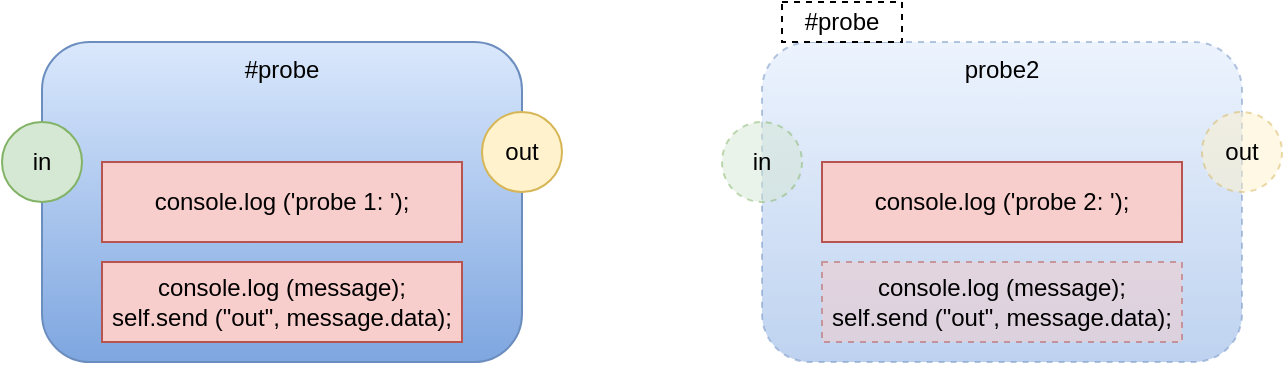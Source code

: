 <mxfile version="14.6.13" type="device" pages="2"><diagram id="BiYNFrye2SQa4-550z0P" name="diagram"><mxGraphModel dx="1106" dy="1702" grid="1" gridSize="10" guides="1" tooltips="1" connect="1" arrows="1" fold="1" page="1" pageScale="1" pageWidth="1100" pageHeight="850" math="0" shadow="0"><root><mxCell id="0"/><mxCell id="1" parent="0"/><mxCell id="xD4P6m8owGtJteHo7k4S-1" value="#probe" style="rounded=1;whiteSpace=wrap;html=1;fillColor=#dae8fc;strokeColor=#6c8ebf;gradientColor=#7ea6e0;verticalAlign=top;" vertex="1" parent="1"><mxGeometry x="120" y="-760" width="240" height="160" as="geometry"/></mxCell><mxCell id="xD4P6m8owGtJteHo7k4S-2" value="out" style="ellipse;whiteSpace=wrap;html=1;aspect=fixed;fillColor=#fff2cc;strokeColor=#d6b656;" vertex="1" parent="1"><mxGeometry x="340" y="-725" width="40" height="40" as="geometry"/></mxCell><mxCell id="xD4P6m8owGtJteHo7k4S-3" value="console.log ('probe 1: ');" style="rounded=0;whiteSpace=wrap;html=1;fillColor=#f8cecc;strokeColor=#b85450;" vertex="1" parent="1"><mxGeometry x="150" y="-700" width="180" height="40" as="geometry"/></mxCell><mxCell id="xD4P6m8owGtJteHo7k4S-4" value="in" style="ellipse;whiteSpace=wrap;html=1;aspect=fixed;fillColor=#d5e8d4;strokeColor=#82b366;" vertex="1" parent="1"><mxGeometry x="100" y="-720" width="40" height="40" as="geometry"/></mxCell><mxCell id="xD4P6m8owGtJteHo7k4S-16" value="console.log (message);&lt;br&gt;self.send (&quot;out&quot;, message.data);" style="rounded=0;whiteSpace=wrap;html=1;fillColor=#f8cecc;strokeColor=#b85450;" vertex="1" parent="1"><mxGeometry x="150" y="-650" width="180" height="40" as="geometry"/></mxCell><mxCell id="xD4P6m8owGtJteHo7k4S-17" value="probe2" style="rounded=1;whiteSpace=wrap;html=1;fillColor=#dae8fc;strokeColor=#6c8ebf;gradientColor=#7ea6e0;verticalAlign=top;opacity=50;dashed=1;" vertex="1" parent="1"><mxGeometry x="480" y="-760" width="240" height="160" as="geometry"/></mxCell><mxCell id="xD4P6m8owGtJteHo7k4S-18" value="out" style="ellipse;whiteSpace=wrap;html=1;aspect=fixed;fillColor=#fff2cc;strokeColor=#d6b656;opacity=50;dashed=1;" vertex="1" parent="1"><mxGeometry x="700" y="-725" width="40" height="40" as="geometry"/></mxCell><mxCell id="xD4P6m8owGtJteHo7k4S-19" value="console.log ('probe 2: ');" style="rounded=0;whiteSpace=wrap;html=1;fillColor=#f8cecc;strokeColor=#b85450;" vertex="1" parent="1"><mxGeometry x="510" y="-700" width="180" height="40" as="geometry"/></mxCell><mxCell id="xD4P6m8owGtJteHo7k4S-20" value="in" style="ellipse;whiteSpace=wrap;html=1;aspect=fixed;fillColor=#d5e8d4;strokeColor=#82b366;opacity=50;dashed=1;" vertex="1" parent="1"><mxGeometry x="460" y="-720" width="40" height="40" as="geometry"/></mxCell><mxCell id="xD4P6m8owGtJteHo7k4S-21" value="#probe" style="rounded=0;whiteSpace=wrap;html=1;dashed=1;" vertex="1" parent="1"><mxGeometry x="490" y="-780" width="60" height="20" as="geometry"/></mxCell><mxCell id="xD4P6m8owGtJteHo7k4S-22" value="console.log (message);&lt;br&gt;self.send (&quot;out&quot;, message.data);" style="rounded=0;whiteSpace=wrap;html=1;fillColor=#f8cecc;strokeColor=#b85450;opacity=50;dashed=1;" vertex="1" parent="1"><mxGeometry x="510" y="-650" width="180" height="40" as="geometry"/></mxCell></root></mxGraphModel></diagram><diagram id="YkRedOUUjEx0NpVjO-B7" name="text"><mxGraphModel dx="1106" dy="852" grid="1" gridSize="10" guides="1" tooltips="1" connect="1" arrows="1" fold="1" page="1" pageScale="1" pageWidth="1100" pageHeight="850" math="0" shadow="0"><root><mxCell id="kYtUhIIpBCEGw1eZ0Yj--0"/><mxCell id="kYtUhIIpBCEGw1eZ0Yj--1" parent="kYtUhIIpBCEGw1eZ0Yj--0"/><mxCell id="SCvnsf-MWy4zvAG6-uwS-5" value="" style="rounded=0;whiteSpace=wrap;html=1;align=left;" vertex="1" parent="kYtUhIIpBCEGw1eZ0Yj--1"><mxGeometry x="500" y="90" width="510" height="430" as="geometry"/></mxCell><mxCell id="SCvnsf-MWy4zvAG6-uwS-6" value="&lt;div&gt;&lt;div&gt;function handler_phraseFaker (me, message) {&lt;/div&gt;&lt;div&gt;&amp;nbsp; &amp;nbsp; // first-order testing - does the phraseFaker work at all?&lt;/div&gt;&lt;div&gt;&amp;nbsp; &amp;nbsp; me.send (&quot;short phrase&quot;, &quot;I Want A Cheeseburger&quot;);&lt;/div&gt;&lt;div&gt;}&lt;br&gt;&lt;/div&gt;&lt;div&gt;&lt;br&gt;&lt;/div&gt;&lt;div&gt;var PhraseFaker_signature = {&lt;/div&gt;&lt;div&gt;&amp;nbsp; &amp;nbsp; name: &quot;Phrase Faker&quot;,&lt;/div&gt;&lt;div&gt;&amp;nbsp; &amp;nbsp; inputs: [{name: &quot;go&quot;, structure: []}],&lt;/div&gt;&lt;div&gt;&amp;nbsp; &amp;nbsp; outputs: [&lt;/div&gt;&lt;div&gt;&amp;nbsp; &amp;nbsp; &amp;nbsp; { name: &quot;short phrase&quot;, structure: [] },&lt;/div&gt;&lt;div&gt;&amp;nbsp; &amp;nbsp; &amp;nbsp; { name: &quot;long phrase&quot;, structure: [&quot;condiments&quot;, &quot;extras&quot;] }&lt;/div&gt;&lt;div&gt;&amp;nbsp; &amp;nbsp; ]&lt;/div&gt;&lt;div&gt;};&lt;/div&gt;&lt;div&gt;&lt;br&gt;&lt;/div&gt;&lt;div&gt;let PhraseFaker_protoImplementation = {&lt;/div&gt;&lt;div&gt;&amp;nbsp; &amp;nbsp; name: &quot;Phrase Faker&quot;,&lt;/div&gt;&lt;div&gt;&amp;nbsp; &amp;nbsp; kind: &quot;leaf&quot;,&lt;/div&gt;&lt;div&gt;&amp;nbsp; &amp;nbsp; handler: handler_phraseFaker,&lt;/div&gt;&lt;div&gt;&amp;nbsp; &amp;nbsp; begin: function () {},&lt;/div&gt;&lt;div&gt;&amp;nbsp; &amp;nbsp; finish: function () {}&lt;/div&gt;&lt;div&gt;};&lt;/div&gt;&lt;div&gt;&lt;br&gt;&lt;/div&gt;&lt;div&gt;function PhraseFaker (container, instancename) {&lt;/div&gt;&lt;div&gt;&amp;nbsp; &amp;nbsp; let me = new Leaf (signature, PhraseFaker_protoImplementation, container, instancename);&lt;/div&gt;&lt;div&gt;&amp;nbsp; &amp;nbsp; return me;&lt;/div&gt;&lt;div&gt;}&lt;/div&gt;&lt;div&gt;&amp;nbsp; &amp;nbsp;&amp;nbsp;&lt;/div&gt;&lt;div&gt;&amp;nbsp; &amp;nbsp;&amp;nbsp;&lt;/div&gt;&lt;div&gt;&lt;br&gt;&lt;/div&gt;&lt;/div&gt;" style="rounded=0;whiteSpace=wrap;html=1;align=left;verticalAlign=top;spacingLeft=2;spacingTop=14;fillColor=#f5f5f5;strokeColor=#666666;fontColor=#333333;" vertex="1" parent="kYtUhIIpBCEGw1eZ0Yj--1"><mxGeometry x="520" y="100" width="480" height="410" as="geometry"/></mxCell><mxCell id="kYtUhIIpBCEGw1eZ0Yj--2" value="&lt;div&gt;&lt;div&gt;function handler_phraseFaker (me, message) {&lt;/div&gt;&lt;div&gt;&amp;nbsp; &amp;nbsp; // first-order testing - does the phraseFaker work at all?&lt;/div&gt;&lt;div&gt;&amp;nbsp; &amp;nbsp; me.send (&quot;short phrase&quot;, &quot;I Want A Cheeseburger&quot;);&lt;/div&gt;&lt;div&gt;}&lt;br&gt;&lt;/div&gt;&lt;div&gt;&lt;br&gt;&lt;/div&gt;&lt;div&gt;var PhraseFaker_signature = {&lt;/div&gt;&lt;div&gt;&amp;nbsp; &amp;nbsp; name: &quot;Phrase Faker&quot;,&lt;/div&gt;&lt;div&gt;&amp;nbsp; &amp;nbsp; inputs: [{name: &quot;go&quot;, structure: []}],&lt;/div&gt;&lt;div&gt;&amp;nbsp; &amp;nbsp; outputs: [&lt;/div&gt;&lt;div&gt;&amp;nbsp; &amp;nbsp; &amp;nbsp; { name: &quot;short phrase&quot;, structure: [] },&lt;/div&gt;&lt;div&gt;&amp;nbsp; &amp;nbsp; &amp;nbsp; { name: &quot;long phrase&quot;, structure: [&quot;condiments&quot;, &quot;extras&quot;] }&lt;/div&gt;&lt;div&gt;&amp;nbsp; &amp;nbsp; ]&lt;/div&gt;&lt;div&gt;};&lt;/div&gt;&lt;div&gt;&lt;br&gt;&lt;/div&gt;&lt;div&gt;let PhraseFaker_protoImplementation = {&lt;/div&gt;&lt;div&gt;&amp;nbsp; &amp;nbsp; name: &quot;Phrase Faker&quot;,&lt;/div&gt;&lt;div&gt;&amp;nbsp; &amp;nbsp; kind: &quot;leaf&quot;,&lt;/div&gt;&lt;div&gt;&amp;nbsp; &amp;nbsp; handler: handler_phraseFaker,&lt;/div&gt;&lt;div&gt;&amp;nbsp; &amp;nbsp; begin: function () {},&lt;/div&gt;&lt;div&gt;&amp;nbsp; &amp;nbsp; finish: function () {}&lt;/div&gt;&lt;div&gt;};&lt;/div&gt;&lt;div&gt;&lt;br&gt;&lt;/div&gt;&lt;div&gt;function PhraseFaker (container, instancename) {&lt;/div&gt;&lt;div&gt;&amp;nbsp; &amp;nbsp; let me = new Leaf (signature, PhraseFaker_protoImplementation, container, instancename);&lt;/div&gt;&lt;div&gt;&amp;nbsp; &amp;nbsp; return me;&lt;/div&gt;&lt;div&gt;}&lt;/div&gt;&lt;div&gt;&amp;nbsp; &amp;nbsp;&amp;nbsp;&lt;/div&gt;&lt;div&gt;&amp;nbsp; &amp;nbsp;&amp;nbsp;&lt;/div&gt;&lt;div&gt;&lt;br&gt;&lt;/div&gt;&lt;/div&gt;" style="rounded=0;whiteSpace=wrap;html=1;align=left;verticalAlign=top;spacingLeft=8;" vertex="1" parent="kYtUhIIpBCEGw1eZ0Yj--1"><mxGeometry x="110" y="110" width="350" height="420" as="geometry"/></mxCell><mxCell id="SCvnsf-MWy4zvAG6-uwS-0" value="#phrasefaker" style="rounded=0;whiteSpace=wrap;html=1;" vertex="1" parent="kYtUhIIpBCEGw1eZ0Yj--1"><mxGeometry x="110" y="90" width="80" height="20" as="geometry"/></mxCell><mxCell id="SCvnsf-MWy4zvAG6-uwS-3" value="#phrasefaker2" style="rounded=0;whiteSpace=wrap;html=1;" vertex="1" parent="kYtUhIIpBCEGw1eZ0Yj--1"><mxGeometry x="500" y="70" width="80" height="20" as="geometry"/></mxCell><mxCell id="SCvnsf-MWy4zvAG6-uwS-7" value="&lt;div&gt;function handler_phraseFaker (me, message) {&lt;/div&gt;&lt;div&gt;&amp;nbsp; &amp;nbsp; me.send (&quot;long phrase&quot;, &quot;I Want A Hamburger With Ketchup And Bacon And Pickles&quot;);&lt;/div&gt;&lt;div&gt;}&lt;/div&gt;&lt;div&gt;&lt;br&gt;&lt;/div&gt;" style="rounded=0;whiteSpace=wrap;html=1;align=left;verticalAlign=top;spacingLeft=2;spacingTop=0;fillColor=#fff2cc;strokeColor=#d6b656;" vertex="1" parent="kYtUhIIpBCEGw1eZ0Yj--1"><mxGeometry x="520" y="120" width="480" height="60" as="geometry"/></mxCell><mxCell id="SCvnsf-MWy4zvAG6-uwS-2" value="#phrasefaker" style="rounded=0;whiteSpace=wrap;html=1;dashed=1;fillColor=#f5f5f5;strokeColor=#666666;fontColor=#333333;" vertex="1" parent="kYtUhIIpBCEGw1eZ0Yj--1"><mxGeometry x="520" y="100" width="80" height="20" as="geometry"/></mxCell><mxCell id="W761FQHILE5HejUNBncp-0" value="&lt;div&gt;function handler_phraseFaker (me, message) {&lt;/div&gt;&lt;div&gt;&amp;nbsp; &amp;nbsp; // first-order testing - does the phraseFaker work at all?&lt;/div&gt;&lt;div&gt;&amp;nbsp; &amp;nbsp; me.send (&quot;short phrase&quot;, &quot;I Want A Cheeseburger&quot;);&lt;/div&gt;&lt;div&gt;}&lt;span&gt;&amp;nbsp; &amp;nbsp;&lt;/span&gt;&lt;/div&gt;&lt;div&gt;&lt;br&gt;&lt;br&gt;&lt;/div&gt;" style="rounded=0;whiteSpace=wrap;html=1;align=left;verticalAlign=top;spacingLeft=2;" vertex="1" parent="kYtUhIIpBCEGw1eZ0Yj--1"><mxGeometry x="120" y="115" width="320" height="70" as="geometry"/></mxCell></root></mxGraphModel></diagram></mxfile>
